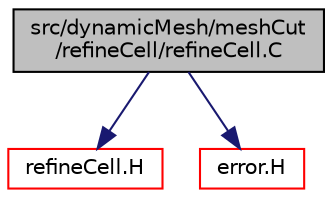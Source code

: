 digraph "src/dynamicMesh/meshCut/refineCell/refineCell.C"
{
  bgcolor="transparent";
  edge [fontname="Helvetica",fontsize="10",labelfontname="Helvetica",labelfontsize="10"];
  node [fontname="Helvetica",fontsize="10",shape=record];
  Node1 [label="src/dynamicMesh/meshCut\l/refineCell/refineCell.C",height=0.2,width=0.4,color="black", fillcolor="grey75", style="filled", fontcolor="black"];
  Node1 -> Node2 [color="midnightblue",fontsize="10",style="solid",fontname="Helvetica"];
  Node2 [label="refineCell.H",height=0.2,width=0.4,color="red",URL="$a04831.html"];
  Node1 -> Node3 [color="midnightblue",fontsize="10",style="solid",fontname="Helvetica"];
  Node3 [label="error.H",height=0.2,width=0.4,color="red",URL="$a07752.html"];
}

